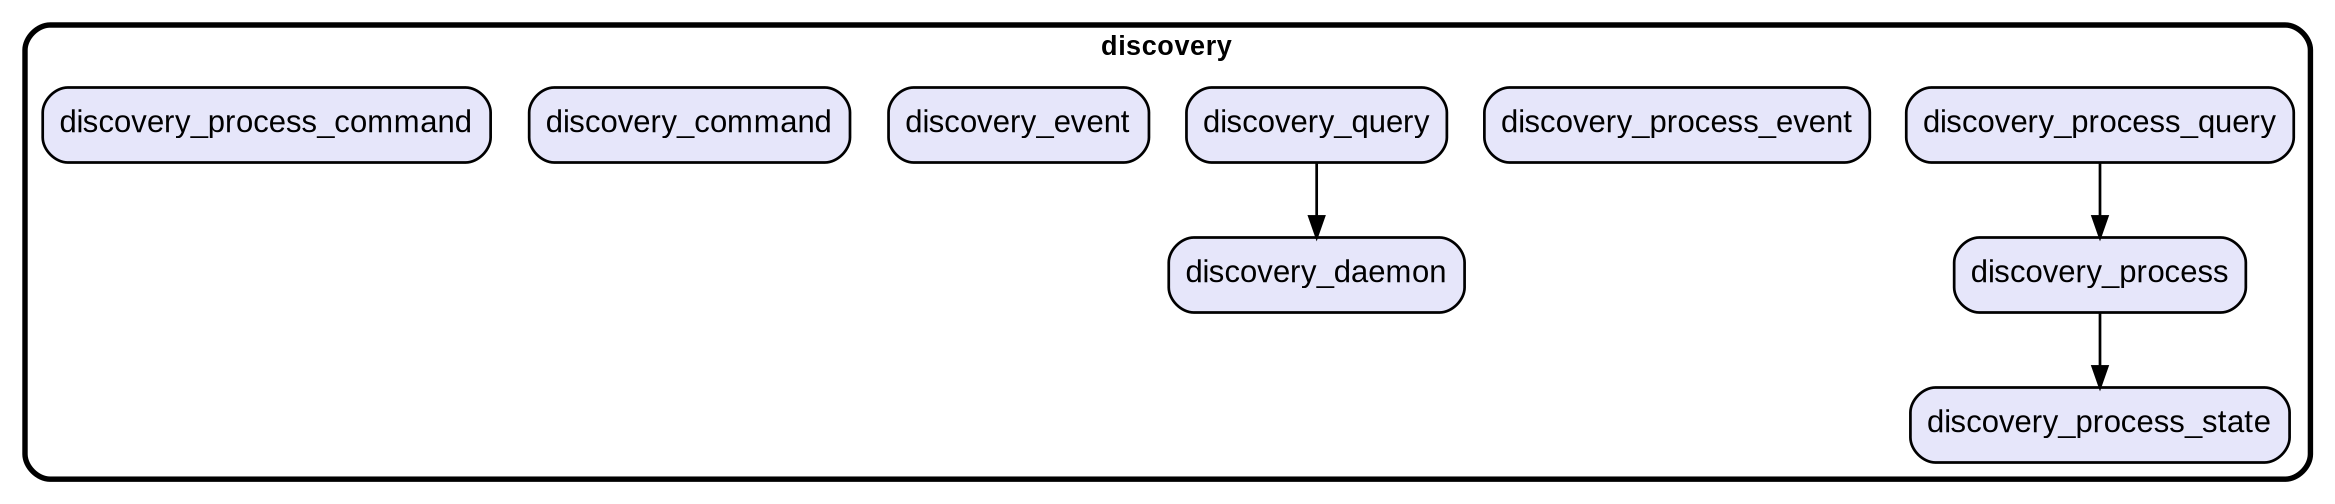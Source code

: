 digraph "" {
  graph [style=rounded fontname="Arial Black" fontsize=13 penwidth=2.6];
  node [shape=rect style="filled,rounded" fontname=Arial fontsize=15 fillcolor=Lavender penwidth=1.3];
  edge [penwidth=1.3];
  "/discovery_process_query.dart" [label="discovery_process_query"];
  "/discovery_process_event.dart" [label="discovery_process_event"];
  "/discovery_daemon.dart" [label="discovery_daemon"];
  "/discovery_process.dart" [label="discovery_process"];
  "/discovery_query.dart" [label="discovery_query"];
  "/discovery_event.dart" [label="discovery_event"];
  "/discovery_command.dart" [label="discovery_command"];
  "/discovery_process_state.dart" [label="discovery_process_state"];
  "/discovery_process_command.dart" [label="discovery_process_command"];
  subgraph "cluster~" {
    label="discovery";
    "/discovery_process_query.dart";
    "/discovery_process_event.dart";
    "/discovery_daemon.dart";
    "/discovery_process.dart";
    "/discovery_query.dart";
    "/discovery_event.dart";
    "/discovery_command.dart";
    "/discovery_process_state.dart";
    "/discovery_process_command.dart";
  }
  "/discovery_process_query.dart" -> "/discovery_process.dart";
  "/discovery_process.dart" -> "/discovery_process_state.dart";
  "/discovery_query.dart" -> "/discovery_daemon.dart";
}
